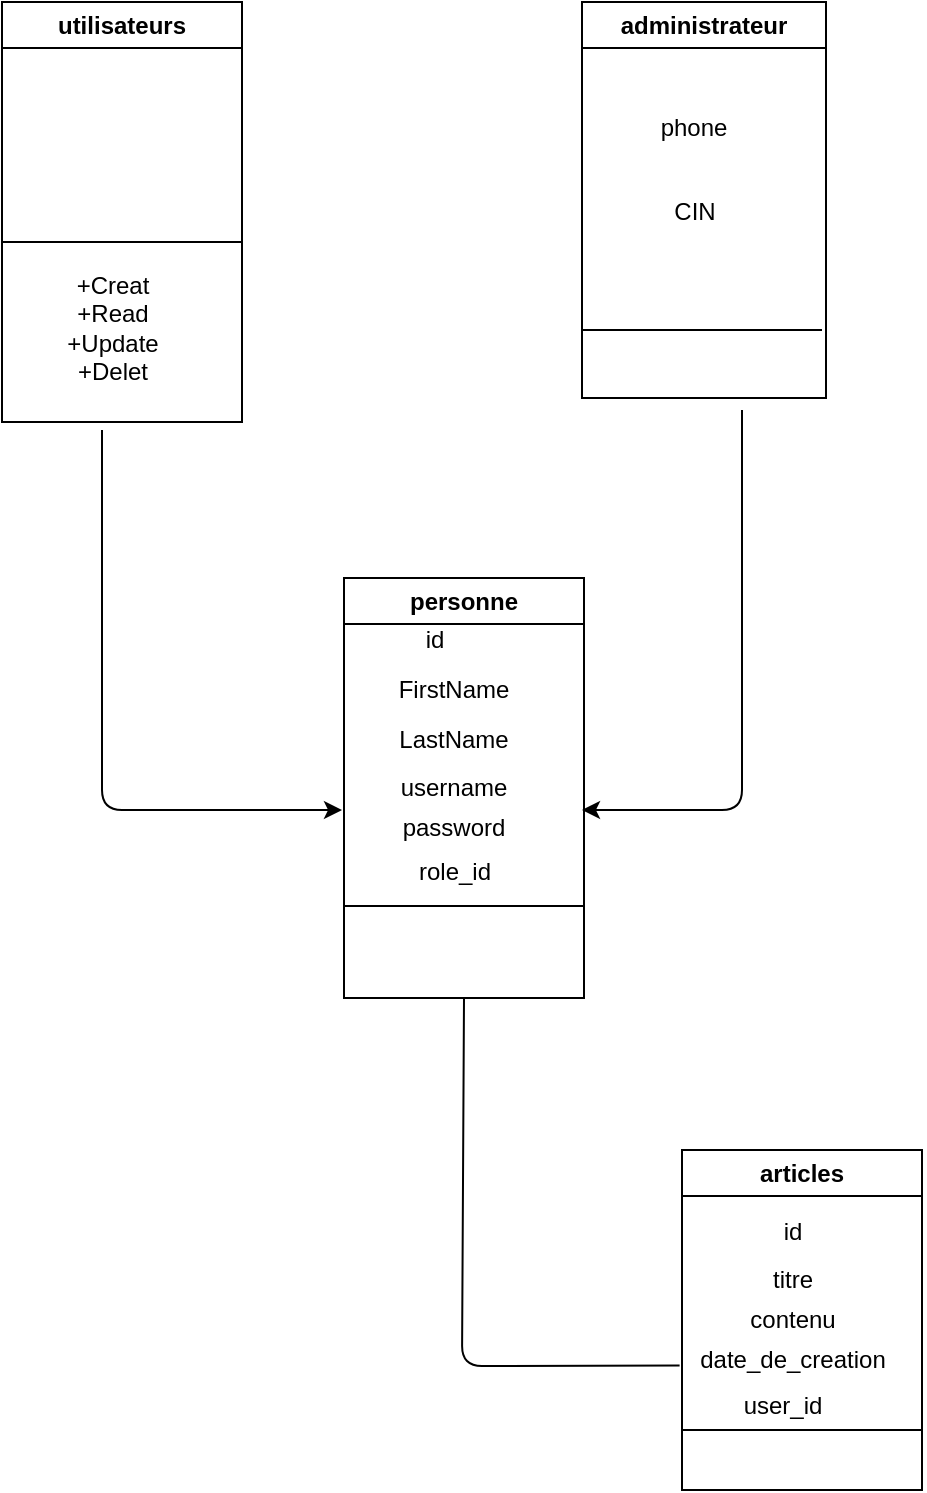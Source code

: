 <mxfile>
    <diagram id="9_vnpEN-FQi6p8BFnlTU" name="Page-1">
        <mxGraphModel dx="1266" dy="799" grid="1" gridSize="10" guides="1" tooltips="1" connect="1" arrows="1" fold="1" page="0" pageScale="1" pageWidth="850" pageHeight="1100" math="0" shadow="0">
            <root>
                <mxCell id="0"/>
                <mxCell id="1" parent="0"/>
                <mxCell id="5" value="utilisateurs" style="swimlane;whiteSpace=wrap;html=1;" vertex="1" parent="1">
                    <mxGeometry x="310" y="196" width="120" height="210" as="geometry"/>
                </mxCell>
                <mxCell id="24" value="" style="endArrow=none;html=1;" edge="1" parent="5">
                    <mxGeometry width="50" height="50" relative="1" as="geometry">
                        <mxPoint y="120" as="sourcePoint"/>
                        <mxPoint x="120" y="120" as="targetPoint"/>
                    </mxGeometry>
                </mxCell>
                <mxCell id="29" value="+Creat&lt;br&gt;+Read&lt;br&gt;+Update&lt;br&gt;+Delet" style="text;html=1;align=center;verticalAlign=middle;resizable=0;points=[];autosize=1;strokeColor=none;fillColor=none;" vertex="1" parent="5">
                    <mxGeometry x="20" y="128" width="70" height="70" as="geometry"/>
                </mxCell>
                <mxCell id="15" value="administrateur" style="swimlane;whiteSpace=wrap;html=1;" vertex="1" parent="1">
                    <mxGeometry x="600" y="196" width="122" height="198" as="geometry"/>
                </mxCell>
                <mxCell id="21" value="&lt;div style=&quot;direction: rtl;&quot;&gt;&lt;span style=&quot;background-color: initial;&quot;&gt;phone&lt;/span&gt;&lt;/div&gt;" style="text;html=1;strokeColor=none;fillColor=none;align=center;verticalAlign=middle;whiteSpace=wrap;rounded=0;" vertex="1" parent="15">
                    <mxGeometry x="26" y="48" width="60" height="30" as="geometry"/>
                </mxCell>
                <mxCell id="22" value="CIN" style="text;html=1;align=center;verticalAlign=middle;resizable=0;points=[];autosize=1;strokeColor=none;fillColor=none;" vertex="1" parent="15">
                    <mxGeometry x="36" y="90" width="40" height="30" as="geometry"/>
                </mxCell>
                <mxCell id="23" value="" style="endArrow=none;html=1;" edge="1" parent="1">
                    <mxGeometry width="50" height="50" relative="1" as="geometry">
                        <mxPoint x="600" y="360" as="sourcePoint"/>
                        <mxPoint x="720" y="360" as="targetPoint"/>
                    </mxGeometry>
                </mxCell>
                <mxCell id="25" value="personne" style="swimlane;whiteSpace=wrap;html=1;" vertex="1" parent="1">
                    <mxGeometry x="481" y="484" width="120" height="210" as="geometry"/>
                </mxCell>
                <mxCell id="30" value="id&lt;br&gt;" style="text;html=1;align=center;verticalAlign=middle;resizable=0;points=[];autosize=1;strokeColor=none;fillColor=none;" vertex="1" parent="25">
                    <mxGeometry x="30" y="16" width="30" height="30" as="geometry"/>
                </mxCell>
                <mxCell id="42" value="&lt;span style=&quot;&quot;&gt;FirstName&lt;/span&gt;" style="text;html=1;strokeColor=none;fillColor=none;align=center;verticalAlign=middle;whiteSpace=wrap;rounded=0;" vertex="1" parent="25">
                    <mxGeometry x="25" y="41" width="60" height="30" as="geometry"/>
                </mxCell>
                <mxCell id="43" value="&lt;span style=&quot;&quot;&gt;LastName&lt;/span&gt;" style="text;html=1;strokeColor=none;fillColor=none;align=center;verticalAlign=middle;whiteSpace=wrap;rounded=0;" vertex="1" parent="25">
                    <mxGeometry x="25" y="66" width="60" height="30" as="geometry"/>
                </mxCell>
                <mxCell id="46" value="&lt;span style=&quot;&quot;&gt;username&lt;/span&gt;" style="text;html=1;strokeColor=none;fillColor=none;align=center;verticalAlign=middle;whiteSpace=wrap;rounded=0;" vertex="1" parent="25">
                    <mxGeometry x="25" y="90" width="60" height="30" as="geometry"/>
                </mxCell>
                <mxCell id="47" value="&lt;span style=&quot;&quot;&gt;password&lt;/span&gt;" style="text;html=1;strokeColor=none;fillColor=none;align=center;verticalAlign=middle;whiteSpace=wrap;rounded=0;" vertex="1" parent="25">
                    <mxGeometry x="25" y="110" width="60" height="30" as="geometry"/>
                </mxCell>
                <mxCell id="48" value="role_id" style="text;html=1;align=center;verticalAlign=middle;resizable=0;points=[];autosize=1;strokeColor=none;fillColor=none;" vertex="1" parent="25">
                    <mxGeometry x="25" y="132" width="60" height="30" as="geometry"/>
                </mxCell>
                <mxCell id="26" value="" style="endArrow=none;html=1;" edge="1" parent="1">
                    <mxGeometry width="50" height="50" relative="1" as="geometry">
                        <mxPoint x="481" y="648.0" as="sourcePoint"/>
                        <mxPoint x="601" y="648.0" as="targetPoint"/>
                    </mxGeometry>
                </mxCell>
                <mxCell id="27" value="articles" style="swimlane;whiteSpace=wrap;html=1;" vertex="1" parent="1">
                    <mxGeometry x="650" y="770" width="120" height="170" as="geometry"/>
                </mxCell>
                <mxCell id="28" value="" style="endArrow=none;html=1;" edge="1" parent="27">
                    <mxGeometry width="50" height="50" relative="1" as="geometry">
                        <mxPoint y="140.0" as="sourcePoint"/>
                        <mxPoint x="120" y="140.0" as="targetPoint"/>
                    </mxGeometry>
                </mxCell>
                <mxCell id="52" value="titre" style="text;html=1;align=center;verticalAlign=middle;resizable=0;points=[];autosize=1;strokeColor=none;fillColor=none;" vertex="1" parent="27">
                    <mxGeometry x="35" y="50" width="40" height="30" as="geometry"/>
                </mxCell>
                <mxCell id="51" value="id" style="text;html=1;align=center;verticalAlign=middle;resizable=0;points=[];autosize=1;strokeColor=none;fillColor=none;" vertex="1" parent="27">
                    <mxGeometry x="40" y="26" width="30" height="30" as="geometry"/>
                </mxCell>
                <mxCell id="53" value="contenu" style="text;html=1;align=center;verticalAlign=middle;resizable=0;points=[];autosize=1;strokeColor=none;fillColor=none;" vertex="1" parent="27">
                    <mxGeometry x="20" y="70" width="70" height="30" as="geometry"/>
                </mxCell>
                <mxCell id="54" value="date_de_creation" style="text;html=1;align=center;verticalAlign=middle;resizable=0;points=[];autosize=1;strokeColor=none;fillColor=none;" vertex="1" parent="27">
                    <mxGeometry x="-5" y="90" width="120" height="30" as="geometry"/>
                </mxCell>
                <mxCell id="37" value="" style="endArrow=classic;html=1;" edge="1" parent="1">
                    <mxGeometry width="50" height="50" relative="1" as="geometry">
                        <mxPoint x="360" y="410" as="sourcePoint"/>
                        <mxPoint x="480" y="600" as="targetPoint"/>
                        <Array as="points">
                            <mxPoint x="360" y="600"/>
                        </Array>
                    </mxGeometry>
                </mxCell>
                <mxCell id="40" value="" style="endArrow=classic;html=1;" edge="1" parent="1">
                    <mxGeometry width="50" height="50" relative="1" as="geometry">
                        <mxPoint x="680" y="400" as="sourcePoint"/>
                        <mxPoint x="600" y="600" as="targetPoint"/>
                        <Array as="points">
                            <mxPoint x="680" y="600"/>
                        </Array>
                    </mxGeometry>
                </mxCell>
                <mxCell id="41" value="" style="endArrow=none;html=1;exitX=0.5;exitY=1;exitDx=0;exitDy=0;entryX=-0.01;entryY=0.809;entryDx=0;entryDy=0;entryPerimeter=0;" edge="1" parent="1" source="25">
                    <mxGeometry width="50" height="50" relative="1" as="geometry">
                        <mxPoint x="570" y="640" as="sourcePoint"/>
                        <mxPoint x="648.8" y="877.81" as="targetPoint"/>
                        <Array as="points">
                            <mxPoint x="540" y="878"/>
                        </Array>
                    </mxGeometry>
                </mxCell>
                <mxCell id="55" value="user_id" style="text;html=1;align=center;verticalAlign=middle;resizable=0;points=[];autosize=1;strokeColor=none;fillColor=none;" vertex="1" parent="1">
                    <mxGeometry x="670" y="883" width="60" height="30" as="geometry"/>
                </mxCell>
            </root>
        </mxGraphModel>
    </diagram>
</mxfile>